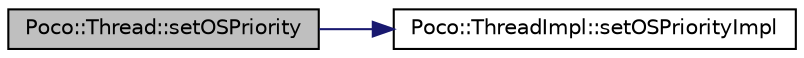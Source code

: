 digraph "Poco::Thread::setOSPriority"
{
 // LATEX_PDF_SIZE
  edge [fontname="Helvetica",fontsize="10",labelfontname="Helvetica",labelfontsize="10"];
  node [fontname="Helvetica",fontsize="10",shape=record];
  rankdir="LR";
  Node1 [label="Poco::Thread::setOSPriority",height=0.2,width=0.4,color="black", fillcolor="grey75", style="filled", fontcolor="black",tooltip="Returns the thread's priority."];
  Node1 -> Node2 [color="midnightblue",fontsize="10",style="solid",fontname="Helvetica"];
  Node2 [label="Poco::ThreadImpl::setOSPriorityImpl",height=0.2,width=0.4,color="black", fillcolor="white", style="filled",URL="$classPoco_1_1ThreadImpl.html#a43f158fdee2e9795bf8ae97edb4f1e35",tooltip=" "];
}
